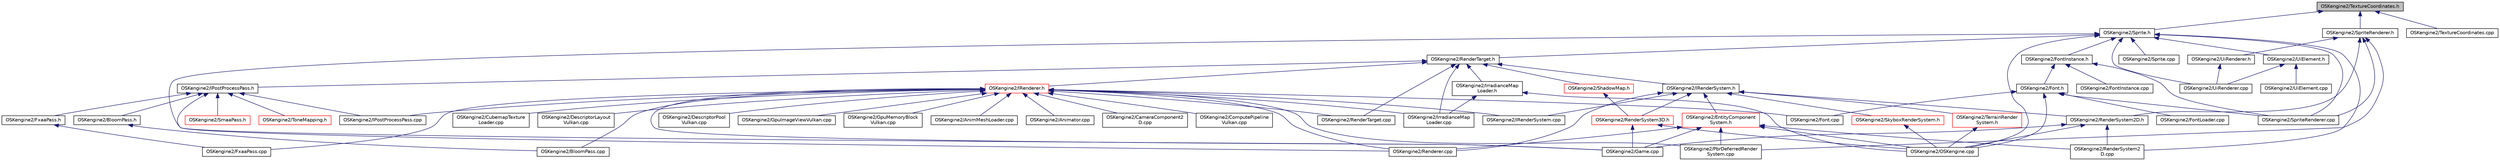 digraph "OSKengine2/TextureCoordinates.h"
{
 // LATEX_PDF_SIZE
  edge [fontname="Helvetica",fontsize="10",labelfontname="Helvetica",labelfontsize="10"];
  node [fontname="Helvetica",fontsize="10",shape=record];
  Node1 [label="OSKengine2/TextureCoordinates.h",height=0.2,width=0.4,color="black", fillcolor="grey75", style="filled", fontcolor="black",tooltip=" "];
  Node1 -> Node2 [dir="back",color="midnightblue",fontsize="10",style="solid"];
  Node2 [label="OSKengine2/Sprite.h",height=0.2,width=0.4,color="black", fillcolor="white", style="filled",URL="$_sprite_8h.html",tooltip=" "];
  Node2 -> Node3 [dir="back",color="midnightblue",fontsize="10",style="solid"];
  Node3 [label="OSKengine2/FontInstance.h",height=0.2,width=0.4,color="black", fillcolor="white", style="filled",URL="$_font_instance_8h.html",tooltip=" "];
  Node3 -> Node4 [dir="back",color="midnightblue",fontsize="10",style="solid"];
  Node4 [label="OSKengine2/Font.h",height=0.2,width=0.4,color="black", fillcolor="white", style="filled",URL="$_font_8h.html",tooltip=" "];
  Node4 -> Node5 [dir="back",color="midnightblue",fontsize="10",style="solid"];
  Node5 [label="OSKengine2/Font.cpp",height=0.2,width=0.4,color="black", fillcolor="white", style="filled",URL="$_font_8cpp.html",tooltip=" "];
  Node4 -> Node6 [dir="back",color="midnightblue",fontsize="10",style="solid"];
  Node6 [label="OSKengine2/FontLoader.cpp",height=0.2,width=0.4,color="black", fillcolor="white", style="filled",URL="$_font_loader_8cpp.html",tooltip=" "];
  Node4 -> Node7 [dir="back",color="midnightblue",fontsize="10",style="solid"];
  Node7 [label="OSKengine2/OSKengine.cpp",height=0.2,width=0.4,color="black", fillcolor="white", style="filled",URL="$_o_s_kengine_8cpp.html",tooltip=" "];
  Node4 -> Node8 [dir="back",color="midnightblue",fontsize="10",style="solid"];
  Node8 [label="OSKengine2/SpriteRenderer.cpp",height=0.2,width=0.4,color="black", fillcolor="white", style="filled",URL="$_sprite_renderer_8cpp.html",tooltip=" "];
  Node3 -> Node9 [dir="back",color="midnightblue",fontsize="10",style="solid"];
  Node9 [label="OSKengine2/FontInstance.cpp",height=0.2,width=0.4,color="black", fillcolor="white", style="filled",URL="$_font_instance_8cpp.html",tooltip=" "];
  Node3 -> Node8 [dir="back",color="midnightblue",fontsize="10",style="solid"];
  Node2 -> Node10 [dir="back",color="midnightblue",fontsize="10",style="solid"];
  Node10 [label="OSKengine2/Game.cpp",height=0.2,width=0.4,color="black", fillcolor="white", style="filled",URL="$_game_8cpp.html",tooltip=" "];
  Node2 -> Node7 [dir="back",color="midnightblue",fontsize="10",style="solid"];
  Node2 -> Node11 [dir="back",color="midnightblue",fontsize="10",style="solid"];
  Node11 [label="OSKengine2/RenderSystem2\lD.cpp",height=0.2,width=0.4,color="black", fillcolor="white", style="filled",URL="$_render_system2_d_8cpp.html",tooltip=" "];
  Node2 -> Node12 [dir="back",color="midnightblue",fontsize="10",style="solid"];
  Node12 [label="OSKengine2/RenderTarget.h",height=0.2,width=0.4,color="black", fillcolor="white", style="filled",URL="$_render_target_8h.html",tooltip=" "];
  Node12 -> Node13 [dir="back",color="midnightblue",fontsize="10",style="solid"];
  Node13 [label="OSKengine2/IPostProcessPass.h",height=0.2,width=0.4,color="black", fillcolor="white", style="filled",URL="$_i_post_process_pass_8h.html",tooltip=" "];
  Node13 -> Node14 [dir="back",color="midnightblue",fontsize="10",style="solid"];
  Node14 [label="OSKengine2/BloomPass.h",height=0.2,width=0.4,color="black", fillcolor="white", style="filled",URL="$_bloom_pass_8h.html",tooltip=" "];
  Node14 -> Node15 [dir="back",color="midnightblue",fontsize="10",style="solid"];
  Node15 [label="OSKengine2/BloomPass.cpp",height=0.2,width=0.4,color="black", fillcolor="white", style="filled",URL="$_bloom_pass_8cpp.html",tooltip=" "];
  Node13 -> Node16 [dir="back",color="midnightblue",fontsize="10",style="solid"];
  Node16 [label="OSKengine2/FxaaPass.h",height=0.2,width=0.4,color="black", fillcolor="white", style="filled",URL="$_fxaa_pass_8h.html",tooltip=" "];
  Node16 -> Node17 [dir="back",color="midnightblue",fontsize="10",style="solid"];
  Node17 [label="OSKengine2/FxaaPass.cpp",height=0.2,width=0.4,color="black", fillcolor="white", style="filled",URL="$_fxaa_pass_8cpp.html",tooltip=" "];
  Node13 -> Node18 [dir="back",color="midnightblue",fontsize="10",style="solid"];
  Node18 [label="OSKengine2/IPostProcessPass.cpp",height=0.2,width=0.4,color="black", fillcolor="white", style="filled",URL="$_i_post_process_pass_8cpp.html",tooltip=" "];
  Node13 -> Node19 [dir="back",color="midnightblue",fontsize="10",style="solid"];
  Node19 [label="OSKengine2/Renderer.cpp",height=0.2,width=0.4,color="black", fillcolor="white", style="filled",URL="$_renderer_8cpp.html",tooltip=" "];
  Node13 -> Node20 [dir="back",color="midnightblue",fontsize="10",style="solid"];
  Node20 [label="OSKengine2/SmaaPass.h",height=0.2,width=0.4,color="red", fillcolor="white", style="filled",URL="$_smaa_pass_8h.html",tooltip=" "];
  Node13 -> Node22 [dir="back",color="midnightblue",fontsize="10",style="solid"];
  Node22 [label="OSKengine2/ToneMapping.h",height=0.2,width=0.4,color="red", fillcolor="white", style="filled",URL="$_tone_mapping_8h.html",tooltip=" "];
  Node12 -> Node24 [dir="back",color="midnightblue",fontsize="10",style="solid"];
  Node24 [label="OSKengine2/IRenderSystem.h",height=0.2,width=0.4,color="black", fillcolor="white", style="filled",URL="$_i_render_system_8h.html",tooltip=" "];
  Node24 -> Node25 [dir="back",color="midnightblue",fontsize="10",style="solid"];
  Node25 [label="OSKengine2/EntityComponent\lSystem.h",height=0.2,width=0.4,color="red", fillcolor="white", style="filled",URL="$_entity_component_system_8h.html",tooltip=" "];
  Node25 -> Node10 [dir="back",color="midnightblue",fontsize="10",style="solid"];
  Node25 -> Node7 [dir="back",color="midnightblue",fontsize="10",style="solid"];
  Node25 -> Node65 [dir="back",color="midnightblue",fontsize="10",style="solid"];
  Node65 [label="OSKengine2/PbrDeferredRender\lSystem.cpp",height=0.2,width=0.4,color="black", fillcolor="white", style="filled",URL="$_pbr_deferred_render_system_8cpp.html",tooltip=" "];
  Node25 -> Node11 [dir="back",color="midnightblue",fontsize="10",style="solid"];
  Node25 -> Node19 [dir="back",color="midnightblue",fontsize="10",style="solid"];
  Node24 -> Node58 [dir="back",color="midnightblue",fontsize="10",style="solid"];
  Node58 [label="OSKengine2/IRenderSystem.cpp",height=0.2,width=0.4,color="black", fillcolor="white", style="filled",URL="$_i_render_system_8cpp.html",tooltip=" "];
  Node24 -> Node88 [dir="back",color="midnightblue",fontsize="10",style="solid"];
  Node88 [label="OSKengine2/RenderSystem2D.h",height=0.2,width=0.4,color="black", fillcolor="white", style="filled",URL="$_render_system2_d_8h.html",tooltip=" "];
  Node88 -> Node10 [dir="back",color="midnightblue",fontsize="10",style="solid"];
  Node88 -> Node7 [dir="back",color="midnightblue",fontsize="10",style="solid"];
  Node88 -> Node11 [dir="back",color="midnightblue",fontsize="10",style="solid"];
  Node24 -> Node89 [dir="back",color="midnightblue",fontsize="10",style="solid"];
  Node89 [label="OSKengine2/RenderSystem3D.h",height=0.2,width=0.4,color="red", fillcolor="white", style="filled",URL="$_render_system3_d_8h.html",tooltip=" "];
  Node89 -> Node10 [dir="back",color="midnightblue",fontsize="10",style="solid"];
  Node89 -> Node7 [dir="back",color="midnightblue",fontsize="10",style="solid"];
  Node24 -> Node19 [dir="back",color="midnightblue",fontsize="10",style="solid"];
  Node24 -> Node91 [dir="back",color="midnightblue",fontsize="10",style="solid"];
  Node91 [label="OSKengine2/SkyboxRenderSystem.h",height=0.2,width=0.4,color="red", fillcolor="white", style="filled",URL="$_skybox_render_system_8h.html",tooltip=" "];
  Node91 -> Node7 [dir="back",color="midnightblue",fontsize="10",style="solid"];
  Node24 -> Node92 [dir="back",color="midnightblue",fontsize="10",style="solid"];
  Node92 [label="OSKengine2/TerrainRender\lSystem.h",height=0.2,width=0.4,color="red", fillcolor="white", style="filled",URL="$_terrain_render_system_8h.html",tooltip=" "];
  Node92 -> Node7 [dir="back",color="midnightblue",fontsize="10",style="solid"];
  Node12 -> Node93 [dir="back",color="midnightblue",fontsize="10",style="solid"];
  Node93 [label="OSKengine2/IRenderer.h",height=0.2,width=0.4,color="red", fillcolor="white", style="filled",URL="$_i_renderer_8h.html",tooltip=" "];
  Node93 -> Node28 [dir="back",color="midnightblue",fontsize="10",style="solid"];
  Node28 [label="OSKengine2/AnimMeshLoader.cpp",height=0.2,width=0.4,color="black", fillcolor="white", style="filled",URL="$_anim_mesh_loader_8cpp.html",tooltip=" "];
  Node93 -> Node29 [dir="back",color="midnightblue",fontsize="10",style="solid"];
  Node29 [label="OSKengine2/Animator.cpp",height=0.2,width=0.4,color="black", fillcolor="white", style="filled",URL="$_animator_8cpp.html",tooltip=" "];
  Node93 -> Node15 [dir="back",color="midnightblue",fontsize="10",style="solid"];
  Node93 -> Node32 [dir="back",color="midnightblue",fontsize="10",style="solid"];
  Node32 [label="OSKengine2/CameraComponent2\lD.cpp",height=0.2,width=0.4,color="black", fillcolor="white", style="filled",URL="$_camera_component2_d_8cpp.html",tooltip=" "];
  Node93 -> Node37 [dir="back",color="midnightblue",fontsize="10",style="solid"];
  Node37 [label="OSKengine2/ComputePipeline\lVulkan.cpp",height=0.2,width=0.4,color="black", fillcolor="white", style="filled",URL="$_compute_pipeline_vulkan_8cpp.html",tooltip=" "];
  Node93 -> Node38 [dir="back",color="midnightblue",fontsize="10",style="solid"];
  Node38 [label="OSKengine2/CubemapTexture\lLoader.cpp",height=0.2,width=0.4,color="black", fillcolor="white", style="filled",URL="$_cubemap_texture_loader_8cpp.html",tooltip=" "];
  Node93 -> Node39 [dir="back",color="midnightblue",fontsize="10",style="solid"];
  Node39 [label="OSKengine2/DescriptorLayout\lVulkan.cpp",height=0.2,width=0.4,color="black", fillcolor="white", style="filled",URL="$_descriptor_layout_vulkan_8cpp.html",tooltip=" "];
  Node93 -> Node40 [dir="back",color="midnightblue",fontsize="10",style="solid"];
  Node40 [label="OSKengine2/DescriptorPool\lVulkan.cpp",height=0.2,width=0.4,color="black", fillcolor="white", style="filled",URL="$_descriptor_pool_vulkan_8cpp.html",tooltip=" "];
  Node93 -> Node5 [dir="back",color="midnightblue",fontsize="10",style="solid"];
  Node93 -> Node17 [dir="back",color="midnightblue",fontsize="10",style="solid"];
  Node93 -> Node10 [dir="back",color="midnightblue",fontsize="10",style="solid"];
  Node93 -> Node42 [dir="back",color="midnightblue",fontsize="10",style="solid"];
  Node42 [label="OSKengine2/GpuImageViewVulkan.cpp",height=0.2,width=0.4,color="black", fillcolor="white", style="filled",URL="$_gpu_image_view_vulkan_8cpp.html",tooltip=" "];
  Node93 -> Node47 [dir="back",color="midnightblue",fontsize="10",style="solid"];
  Node47 [label="OSKengine2/GpuMemoryBlock\lVulkan.cpp",height=0.2,width=0.4,color="black", fillcolor="white", style="filled",URL="$_gpu_memory_block_vulkan_8cpp.html",tooltip=" "];
  Node93 -> Node18 [dir="back",color="midnightblue",fontsize="10",style="solid"];
  Node93 -> Node58 [dir="back",color="midnightblue",fontsize="10",style="solid"];
  Node93 -> Node59 [dir="back",color="midnightblue",fontsize="10",style="solid"];
  Node59 [label="OSKengine2/IrradianceMap\lLoader.cpp",height=0.2,width=0.4,color="black", fillcolor="white", style="filled",URL="$_irradiance_map_loader_8cpp.html",tooltip=" "];
  Node93 -> Node65 [dir="back",color="midnightblue",fontsize="10",style="solid"];
  Node93 -> Node70 [dir="back",color="midnightblue",fontsize="10",style="solid"];
  Node70 [label="OSKengine2/RenderTarget.cpp",height=0.2,width=0.4,color="black", fillcolor="white", style="filled",URL="$_render_target_8cpp.html",tooltip=" "];
  Node93 -> Node19 [dir="back",color="midnightblue",fontsize="10",style="solid"];
  Node12 -> Node59 [dir="back",color="midnightblue",fontsize="10",style="solid"];
  Node12 -> Node97 [dir="back",color="midnightblue",fontsize="10",style="solid"];
  Node97 [label="OSKengine2/IrradianceMap\lLoader.h",height=0.2,width=0.4,color="black", fillcolor="white", style="filled",URL="$_irradiance_map_loader_8h.html",tooltip=" "];
  Node97 -> Node59 [dir="back",color="midnightblue",fontsize="10",style="solid"];
  Node97 -> Node7 [dir="back",color="midnightblue",fontsize="10",style="solid"];
  Node12 -> Node70 [dir="back",color="midnightblue",fontsize="10",style="solid"];
  Node12 -> Node98 [dir="back",color="midnightblue",fontsize="10",style="solid"];
  Node98 [label="OSKengine2/ShadowMap.h",height=0.2,width=0.4,color="red", fillcolor="white", style="filled",URL="$_shadow_map_8h.html",tooltip=" "];
  Node98 -> Node89 [dir="back",color="midnightblue",fontsize="10",style="solid"];
  Node2 -> Node99 [dir="back",color="midnightblue",fontsize="10",style="solid"];
  Node99 [label="OSKengine2/Sprite.cpp",height=0.2,width=0.4,color="black", fillcolor="white", style="filled",URL="$_sprite_8cpp.html",tooltip=" "];
  Node2 -> Node8 [dir="back",color="midnightblue",fontsize="10",style="solid"];
  Node2 -> Node100 [dir="back",color="midnightblue",fontsize="10",style="solid"];
  Node100 [label="OSKengine2/UiElement.h",height=0.2,width=0.4,color="black", fillcolor="white", style="filled",URL="$_ui_element_8h.html",tooltip=" "];
  Node100 -> Node101 [dir="back",color="midnightblue",fontsize="10",style="solid"];
  Node101 [label="OSKengine2/UiElement.cpp",height=0.2,width=0.4,color="black", fillcolor="white", style="filled",URL="$_ui_element_8cpp.html",tooltip=" "];
  Node100 -> Node102 [dir="back",color="midnightblue",fontsize="10",style="solid"];
  Node102 [label="OSKengine2/UiRenderer.cpp",height=0.2,width=0.4,color="black", fillcolor="white", style="filled",URL="$_ui_renderer_8cpp.html",tooltip=" "];
  Node2 -> Node102 [dir="back",color="midnightblue",fontsize="10",style="solid"];
  Node1 -> Node103 [dir="back",color="midnightblue",fontsize="10",style="solid"];
  Node103 [label="OSKengine2/SpriteRenderer.h",height=0.2,width=0.4,color="black", fillcolor="white", style="filled",URL="$_sprite_renderer_8h.html",tooltip=" "];
  Node103 -> Node65 [dir="back",color="midnightblue",fontsize="10",style="solid"];
  Node103 -> Node88 [dir="back",color="midnightblue",fontsize="10",style="solid"];
  Node103 -> Node8 [dir="back",color="midnightblue",fontsize="10",style="solid"];
  Node103 -> Node104 [dir="back",color="midnightblue",fontsize="10",style="solid"];
  Node104 [label="OSKengine2/UiRenderer.h",height=0.2,width=0.4,color="black", fillcolor="white", style="filled",URL="$_ui_renderer_8h.html",tooltip=" "];
  Node104 -> Node102 [dir="back",color="midnightblue",fontsize="10",style="solid"];
  Node1 -> Node105 [dir="back",color="midnightblue",fontsize="10",style="solid"];
  Node105 [label="OSKengine2/TextureCoordinates.cpp",height=0.2,width=0.4,color="black", fillcolor="white", style="filled",URL="$_texture_coordinates_8cpp.html",tooltip=" "];
}
